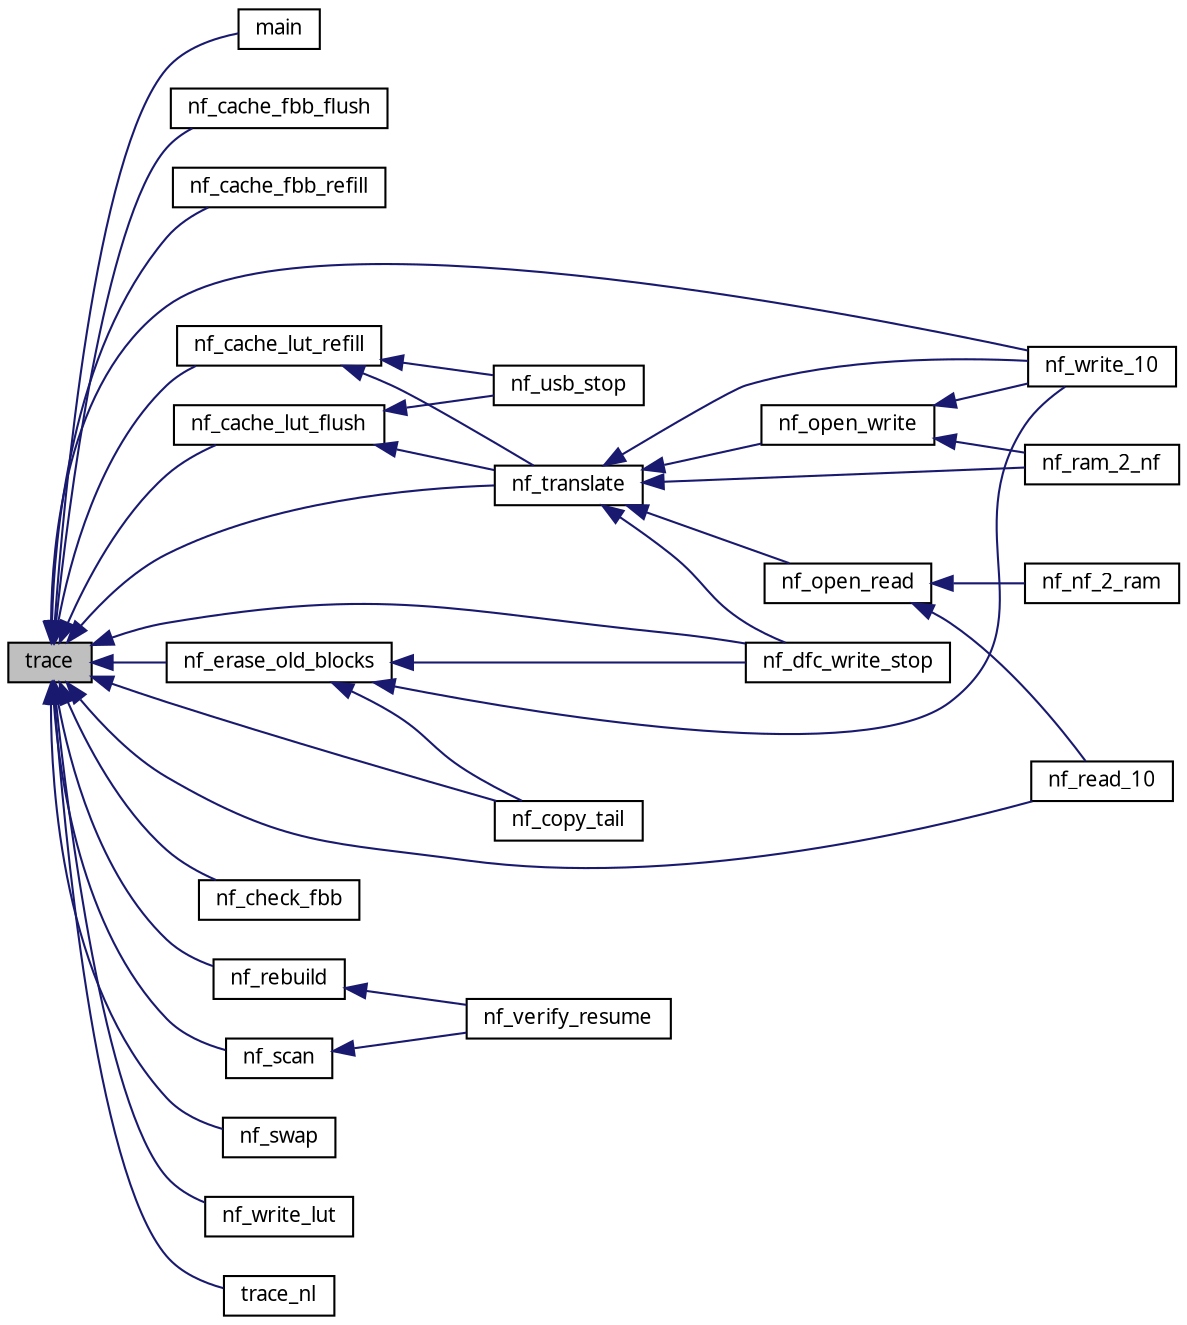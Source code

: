 digraph G
{
  edge [fontname="FreeSans.ttf",fontsize=10,labelfontname="FreeSans.ttf",labelfontsize=10];
  node [fontname="FreeSans.ttf",fontsize=10,shape=record];
  rankdir=LR;
  Node1 [label="trace",height=0.2,width=0.4,color="black", fillcolor="grey75", style="filled" fontcolor="black"];
  Node1 -> Node2 [dir=back,color="midnightblue",fontsize=10,style="solid",fontname="FreeSans.ttf"];
  Node2 [label="main",height=0.2,width=0.4,color="black", fillcolor="white", style="filled",URL="$a00052.html#840291bc02cba5474a4cb46a9b9566fe"];
  Node1 -> Node3 [dir=back,color="midnightblue",fontsize=10,style="solid",fontname="FreeSans.ttf"];
  Node3 [label="nf_cache_fbb_flush",height=0.2,width=0.4,color="black", fillcolor="white", style="filled",URL="$a00063.html#5fb0e3f2e7220e43f6185c10231d09c8",tooltip="Flushes the FBB cache into a new FBB entry."];
  Node1 -> Node4 [dir=back,color="midnightblue",fontsize=10,style="solid",fontname="FreeSans.ttf"];
  Node4 [label="nf_cache_fbb_refill",height=0.2,width=0.4,color="black", fillcolor="white", style="filled",URL="$a00063.html#524dde7169bece3f9ce79e1c56d7412b",tooltip="Reload the FBB cache memory, starting from 0."];
  Node1 -> Node5 [dir=back,color="midnightblue",fontsize=10,style="solid",fontname="FreeSans.ttf"];
  Node5 [label="nf_cache_lut_flush",height=0.2,width=0.4,color="black", fillcolor="white", style="filled",URL="$a00062.html#c029fba5c62db088a077b69802d61f91",tooltip="Flushes the LUT cache into a new LUT entry."];
  Node5 -> Node6 [dir=back,color="midnightblue",fontsize=10,style="solid",fontname="FreeSans.ttf"];
  Node6 [label="nf_translate",height=0.2,width=0.4,color="black", fillcolor="white", style="filled",URL="$a00062.html#4a1dd64acf67b8ab91e9ea1c0b976c4f",tooltip="Translate a logical sector to physical parameters."];
  Node6 -> Node7 [dir=back,color="midnightblue",fontsize=10,style="solid",fontname="FreeSans.ttf"];
  Node7 [label="nf_dfc_write_stop",height=0.2,width=0.4,color="black", fillcolor="white", style="filled",URL="$a00063.html#4278d426a2907921c797422de0a14247",tooltip="This function must be called when a write10 operation (from USB) is finished Last..."];
  Node6 -> Node8 [dir=back,color="midnightblue",fontsize=10,style="solid",fontname="FreeSans.ttf"];
  Node8 [label="nf_open_read",height=0.2,width=0.4,color="black", fillcolor="white", style="filled",URL="$a00062.html#e55b89875aaa8140a7cba32fa683671a",tooltip="Prepare a read session on the flash memory."];
  Node8 -> Node9 [dir=back,color="midnightblue",fontsize=10,style="solid",fontname="FreeSans.ttf"];
  Node9 [label="nf_nf_2_ram",height=0.2,width=0.4,color="black", fillcolor="white", style="filled",URL="$a00063.html#18cf312e26c74a2f8ff049bf172a56d4",tooltip="This fonction read 1 sector from NF to ram buffer."];
  Node8 -> Node10 [dir=back,color="midnightblue",fontsize=10,style="solid",fontname="FreeSans.ttf"];
  Node10 [label="nf_read_10",height=0.2,width=0.4,color="black", fillcolor="white", style="filled",URL="$a00063.html#1c583c1d616f3af3e57ebe914cf747e9",tooltip="This function initializes the Nand Flash for a read operation."];
  Node6 -> Node11 [dir=back,color="midnightblue",fontsize=10,style="solid",fontname="FreeSans.ttf"];
  Node11 [label="nf_open_write",height=0.2,width=0.4,color="black", fillcolor="white", style="filled",URL="$a00062.html#470f7324aee0b5c64aec2c8ec7f35e3f",tooltip="Prepare a write session on the flash memory."];
  Node11 -> Node12 [dir=back,color="midnightblue",fontsize=10,style="solid",fontname="FreeSans.ttf"];
  Node12 [label="nf_ram_2_nf",height=0.2,width=0.4,color="black", fillcolor="white", style="filled",URL="$a00063.html#c0569fdce920e24874d30f1b25dfe3c8",tooltip="This fonction initialise the memory for a write operation from ram buffer."];
  Node11 -> Node13 [dir=back,color="midnightblue",fontsize=10,style="solid",fontname="FreeSans.ttf"];
  Node13 [label="nf_write_10",height=0.2,width=0.4,color="black", fillcolor="white", style="filled",URL="$a00063.html#fd80e982702f51b6ad94632856b980e1",tooltip="This function initializes the Nand Flash for a write operation."];
  Node6 -> Node12 [dir=back,color="midnightblue",fontsize=10,style="solid",fontname="FreeSans.ttf"];
  Node6 -> Node13 [dir=back,color="midnightblue",fontsize=10,style="solid",fontname="FreeSans.ttf"];
  Node5 -> Node14 [dir=back,color="midnightblue",fontsize=10,style="solid",fontname="FreeSans.ttf"];
  Node14 [label="nf_usb_stop",height=0.2,width=0.4,color="black", fillcolor="white", style="filled",URL="$a00103.html#g87115186b2421730a22b3e9383d1a6c9",tooltip="This function perform a last copy tail if required, when USB enters suspend or is..."];
  Node1 -> Node15 [dir=back,color="midnightblue",fontsize=10,style="solid",fontname="FreeSans.ttf"];
  Node15 [label="nf_cache_lut_refill",height=0.2,width=0.4,color="black", fillcolor="white", style="filled",URL="$a00062.html#a41b7176d88738a2110b2f2e840f73ac",tooltip="Reload the LUT cache memory, starting from the specified logical block number given..."];
  Node15 -> Node6 [dir=back,color="midnightblue",fontsize=10,style="solid",fontname="FreeSans.ttf"];
  Node15 -> Node14 [dir=back,color="midnightblue",fontsize=10,style="solid",fontname="FreeSans.ttf"];
  Node1 -> Node16 [dir=back,color="midnightblue",fontsize=10,style="solid",fontname="FreeSans.ttf"];
  Node16 [label="nf_check_fbb",height=0.2,width=0.4,color="black", fillcolor="white", style="filled",URL="$a00062.html#c9c878ced2e50015d7bfdadba72bf2ed"];
  Node1 -> Node17 [dir=back,color="midnightblue",fontsize=10,style="solid",fontname="FreeSans.ttf"];
  Node17 [label="nf_copy_tail",height=0.2,width=0.4,color="black", fillcolor="white", style="filled",URL="$a00063.html#a38cbc2641b27ca8fe33b40dbfdd7486"];
  Node1 -> Node7 [dir=back,color="midnightblue",fontsize=10,style="solid",fontname="FreeSans.ttf"];
  Node1 -> Node18 [dir=back,color="midnightblue",fontsize=10,style="solid",fontname="FreeSans.ttf"];
  Node18 [label="nf_erase_old_blocks",height=0.2,width=0.4,color="black", fillcolor="white", style="filled",URL="$a00062.html#2c6a8d4ffdfab1c8062c4909cf19c563",tooltip="Erase the source blocks."];
  Node18 -> Node17 [dir=back,color="midnightblue",fontsize=10,style="solid",fontname="FreeSans.ttf"];
  Node18 -> Node7 [dir=back,color="midnightblue",fontsize=10,style="solid",fontname="FreeSans.ttf"];
  Node18 -> Node13 [dir=back,color="midnightblue",fontsize=10,style="solid",fontname="FreeSans.ttf"];
  Node1 -> Node10 [dir=back,color="midnightblue",fontsize=10,style="solid",fontname="FreeSans.ttf"];
  Node1 -> Node19 [dir=back,color="midnightblue",fontsize=10,style="solid",fontname="FreeSans.ttf"];
  Node19 [label="nf_rebuild",height=0.2,width=0.4,color="black", fillcolor="white", style="filled",URL="$a00064.html#8d5fe4e1006879a77583ee71ca95f902"];
  Node19 -> Node20 [dir=back,color="midnightblue",fontsize=10,style="solid",fontname="FreeSans.ttf"];
  Node20 [label="nf_verify_resume",height=0.2,width=0.4,color="black", fillcolor="white", style="filled",URL="$a00064.html#b3c26aadc0e38a2d67aac9080152777a",tooltip="Ensure that the memory is in a good state before starting to use it."];
  Node1 -> Node21 [dir=back,color="midnightblue",fontsize=10,style="solid",fontname="FreeSans.ttf"];
  Node21 [label="nf_scan",height=0.2,width=0.4,color="black", fillcolor="white", style="filled",URL="$a00064.html#88cf2da70da57c7efa94e590f5eb096f",tooltip="Scan the memory and looks for sub-LUT, free-blocks block and recovery blocks."];
  Node21 -> Node20 [dir=back,color="midnightblue",fontsize=10,style="solid",fontname="FreeSans.ttf"];
  Node1 -> Node22 [dir=back,color="midnightblue",fontsize=10,style="solid",fontname="FreeSans.ttf"];
  Node22 [label="nf_swap",height=0.2,width=0.4,color="black", fillcolor="white", style="filled",URL="$a00063.html#1a579e74d337851734361358c99c603e",tooltip="Swap 2 blocks from the LUT and the FBB."];
  Node1 -> Node6 [dir=back,color="midnightblue",fontsize=10,style="solid",fontname="FreeSans.ttf"];
  Node1 -> Node13 [dir=back,color="midnightblue",fontsize=10,style="solid",fontname="FreeSans.ttf"];
  Node1 -> Node23 [dir=back,color="midnightblue",fontsize=10,style="solid",fontname="FreeSans.ttf"];
  Node23 [label="nf_write_lut",height=0.2,width=0.4,color="black", fillcolor="white", style="filled",URL="$a00063.html#4033ef04a3cbd39dc9d6071c6d7c2a9b",tooltip="Writes a LUT in memory from a buffer."];
  Node1 -> Node24 [dir=back,color="midnightblue",fontsize=10,style="solid",fontname="FreeSans.ttf"];
  Node24 [label="trace_nl",height=0.2,width=0.4,color="black", fillcolor="white", style="filled",URL="$a00044.html#be46923cd1841f9b57be9b6d2b22ef9c"];
}
